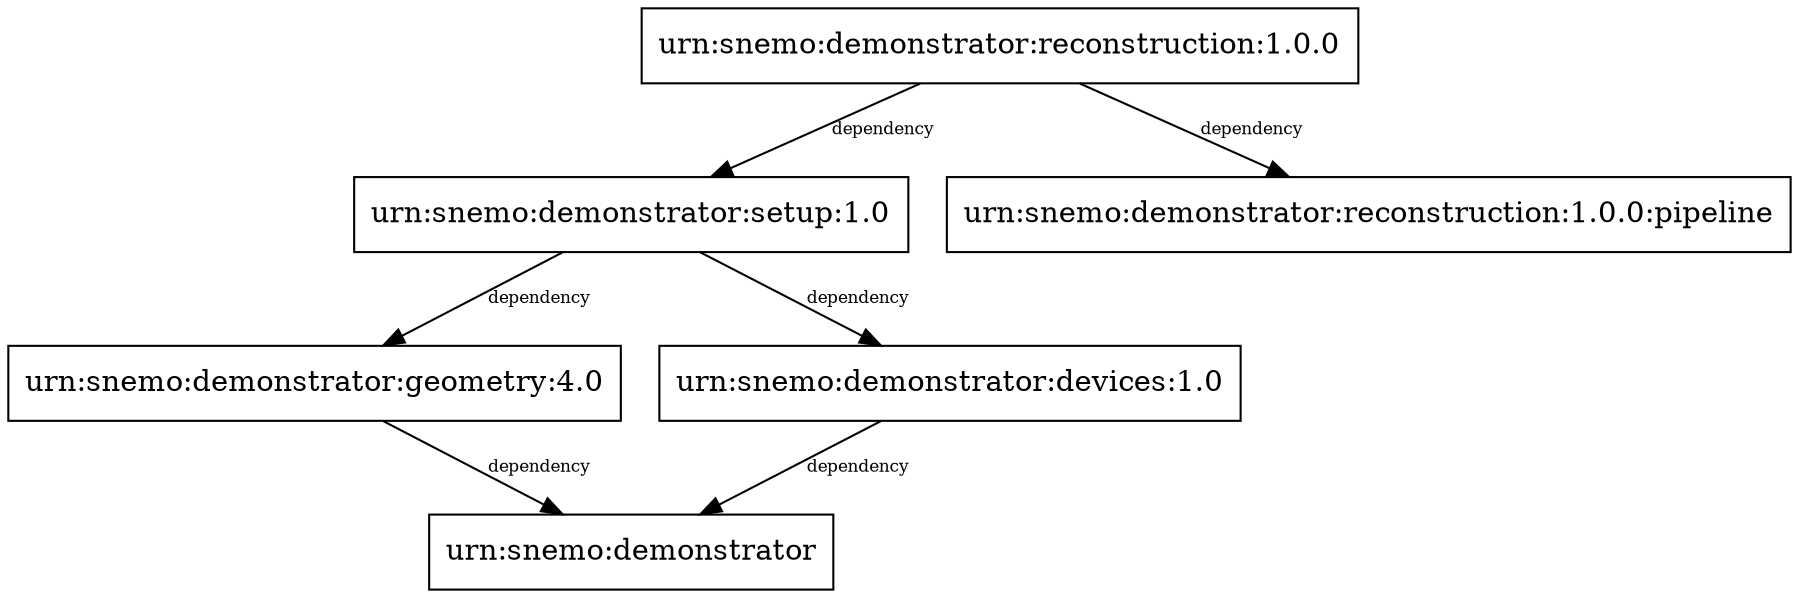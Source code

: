 digraph FLTagsRecSetups1 {
	node [shape=box]
	tag0 [label="urn:snemo:demonstrator"];
	tag1 [label="urn:snemo:demonstrator:geometry:4.0"];
	tag2 [label="urn:snemo:demonstrator:devices:1.0"];
	tag3 [label="urn:snemo:demonstrator:setup:1.0"];
	tag4 [label="urn:snemo:demonstrator:reconstruction:1.0.0:pipeline"];
	tag5 [label="urn:snemo:demonstrator:reconstruction:1.0.0"];
	tag1 -> tag0 [label=" dependency ", fontsize=8];
	tag2 -> tag0 [label=" dependency ", fontsize=8];
	tag3 -> tag1 [label=" dependency ", fontsize=8];
	tag3 -> tag2 [label=" dependency ", fontsize=8];
	tag5 -> tag3 [label=" dependency ", fontsize=8];
	tag5 -> tag4 [label=" dependency ", fontsize=8];
}